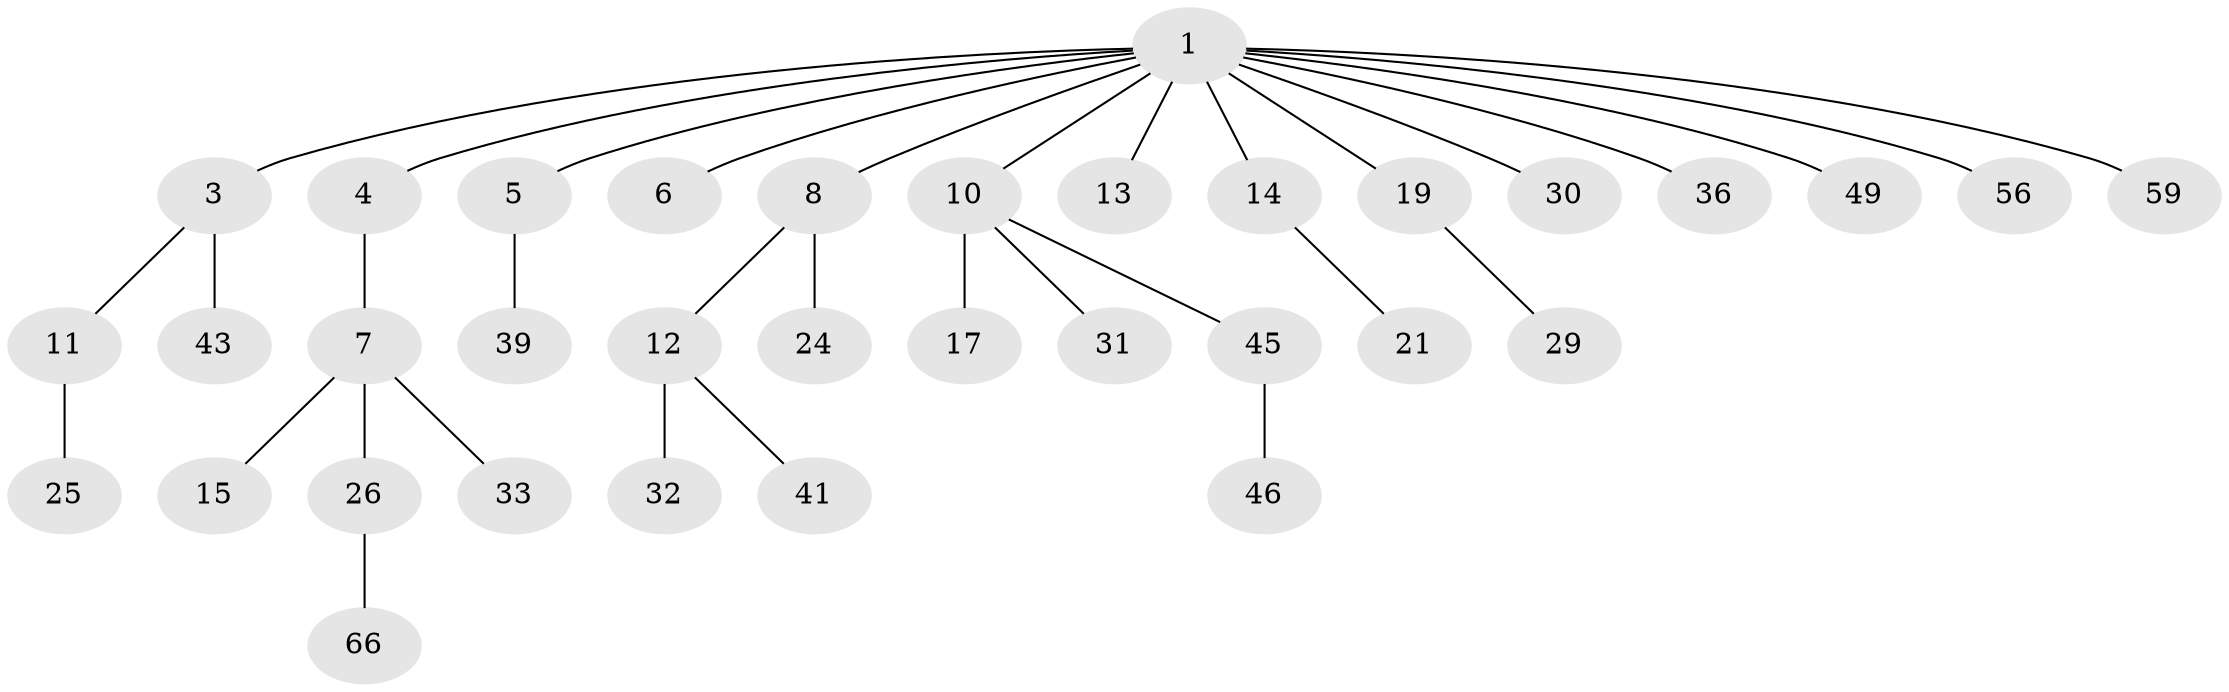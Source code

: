 // original degree distribution, {8: 0.029411764705882353, 3: 0.11764705882352941, 2: 0.25, 4: 0.07352941176470588, 5: 0.014705882352941176, 1: 0.5147058823529411}
// Generated by graph-tools (version 1.1) at 2025/15/03/09/25 04:15:23]
// undirected, 34 vertices, 33 edges
graph export_dot {
graph [start="1"]
  node [color=gray90,style=filled];
  1 [super="+2"];
  3;
  4;
  5 [super="+27+50"];
  6 [super="+65+60+51"];
  7 [super="+9+23"];
  8;
  10 [super="+18"];
  11;
  12 [super="+16+22"];
  13 [super="+55+34+28+40"];
  14 [super="+20"];
  15 [super="+58+64"];
  17 [super="+48"];
  19 [super="+35+67"];
  21;
  24;
  25;
  26 [super="+44+54"];
  29 [super="+62"];
  30 [super="+42"];
  31;
  32;
  33;
  36 [super="+37"];
  39;
  41 [super="+53"];
  43;
  45;
  46 [super="+68"];
  49;
  56;
  59;
  66;
  1 -- 8;
  1 -- 10;
  1 -- 13;
  1 -- 14;
  1 -- 30;
  1 -- 36;
  1 -- 59;
  1 -- 3;
  1 -- 4;
  1 -- 5;
  1 -- 6;
  1 -- 49;
  1 -- 19;
  1 -- 56;
  3 -- 11;
  3 -- 43;
  4 -- 7;
  5 -- 39;
  7 -- 33;
  7 -- 26;
  7 -- 15;
  8 -- 12;
  8 -- 24;
  10 -- 17;
  10 -- 45;
  10 -- 31;
  11 -- 25;
  12 -- 32;
  12 -- 41;
  14 -- 21;
  19 -- 29;
  26 -- 66;
  45 -- 46;
}
